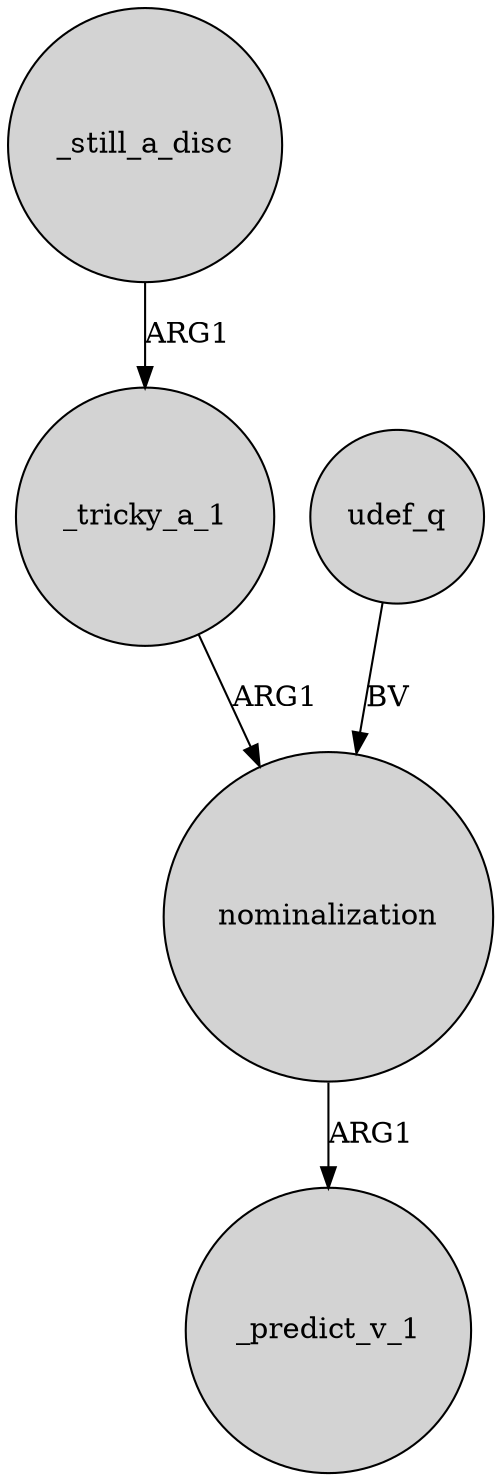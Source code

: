 digraph {
	node [shape=circle style=filled]
	nominalization -> _predict_v_1 [label=ARG1]
	_still_a_disc -> _tricky_a_1 [label=ARG1]
	udef_q -> nominalization [label=BV]
	_tricky_a_1 -> nominalization [label=ARG1]
}
